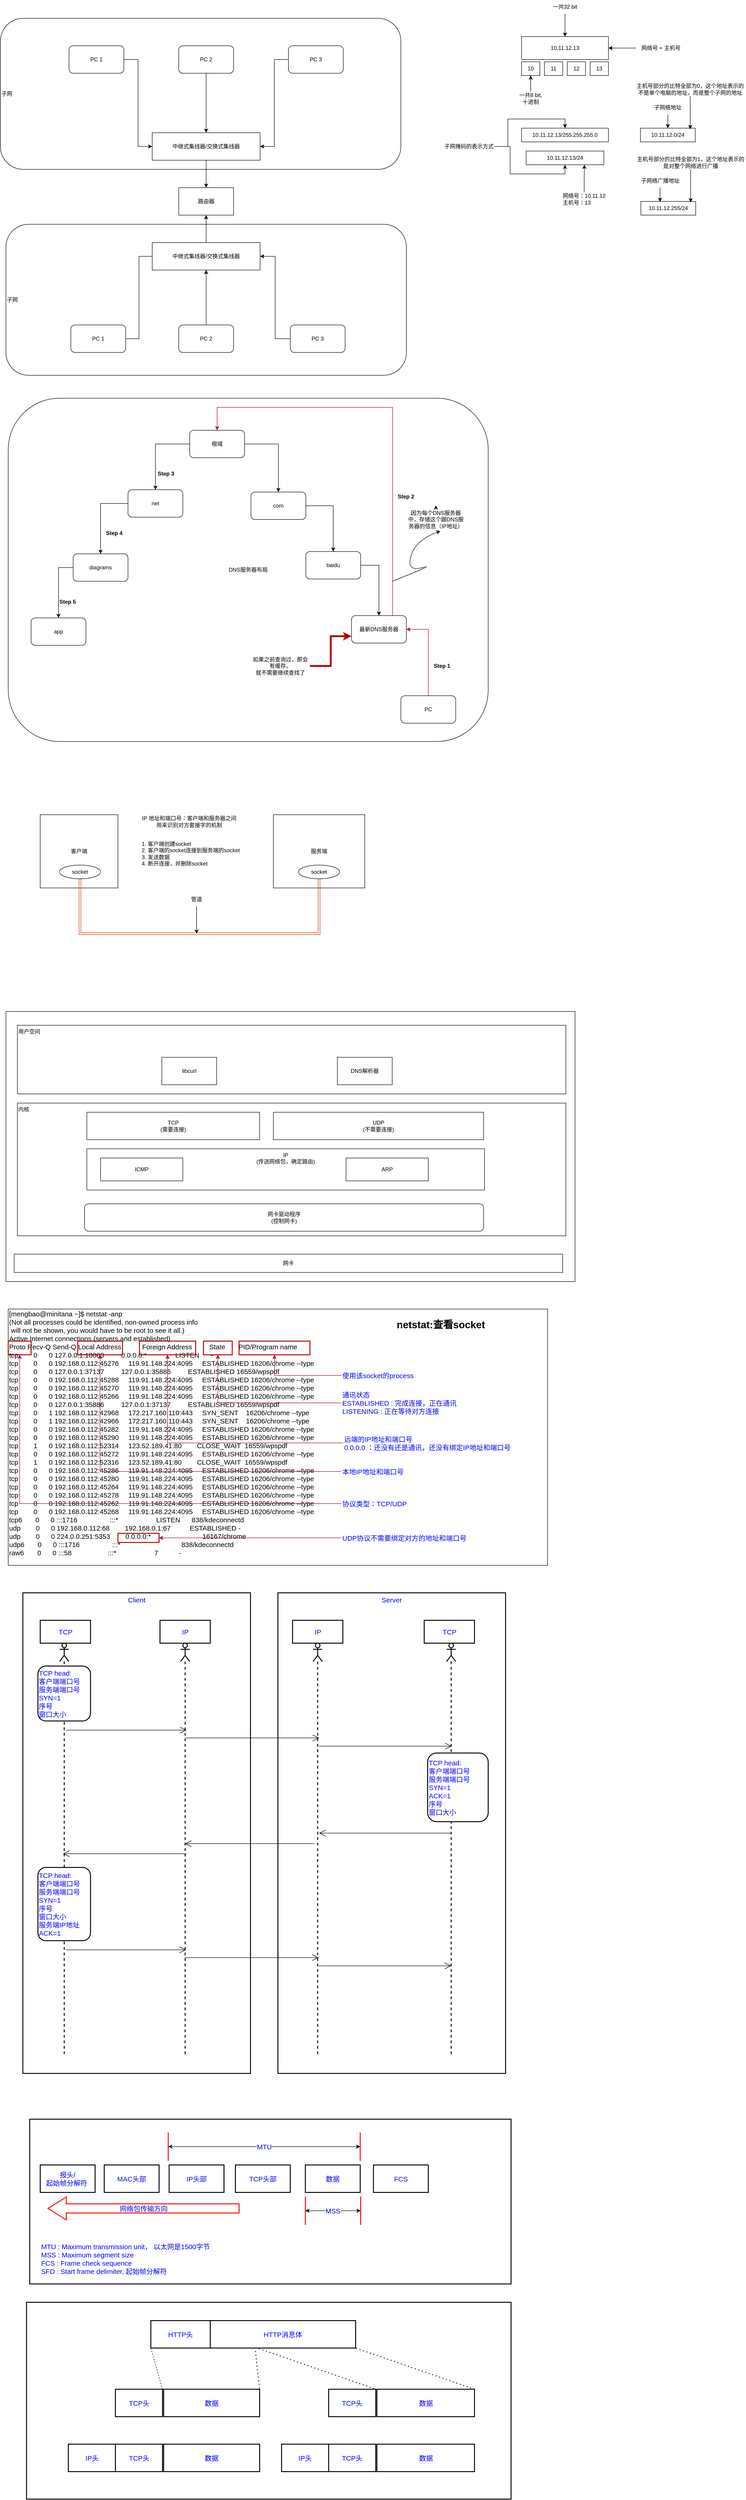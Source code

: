 <mxfile version="17.5.0" type="github">
  <diagram id="knVdi2B20uO46Ndzs_iI" name="Page-1">
    <mxGraphModel dx="2605" dy="950" grid="1" gridSize="10" guides="1" tooltips="1" connect="1" arrows="1" fold="1" page="1" pageScale="1" pageWidth="827" pageHeight="1169" math="0" shadow="0">
      <root>
        <mxCell id="0" />
        <mxCell id="1" parent="0" />
        <mxCell id="ZMraVCoQCxqRNA1w8z8N-147" value="Server" style="rounded=0;whiteSpace=wrap;html=1;shadow=0;fontSize=15;fontColor=#0000FF;strokeColor=default;strokeWidth=2;fillColor=default;verticalAlign=top;" vertex="1" parent="1">
          <mxGeometry x="-220" y="3480" width="498" height="1050" as="geometry" />
        </mxCell>
        <mxCell id="ZMraVCoQCxqRNA1w8z8N-146" value="Client" style="rounded=0;whiteSpace=wrap;html=1;shadow=0;fontSize=15;fontColor=#0000FF;strokeColor=default;strokeWidth=2;fillColor=default;verticalAlign=top;" vertex="1" parent="1">
          <mxGeometry x="-778" y="3480" width="498" height="1050" as="geometry" />
        </mxCell>
        <mxCell id="ZMraVCoQCxqRNA1w8z8N-74" value="DNS服务器布局" style="rounded=1;whiteSpace=wrap;html=1;shadow=0;strokeColor=default;" vertex="1" parent="1">
          <mxGeometry x="-810" y="870" width="1050" height="750" as="geometry" />
        </mxCell>
        <mxCell id="ZMraVCoQCxqRNA1w8z8N-20" value="子网" style="rounded=1;whiteSpace=wrap;html=1;shadow=0;strokeColor=default;align=left;" vertex="1" parent="1">
          <mxGeometry x="-815" y="490" width="876" height="330" as="geometry" />
        </mxCell>
        <mxCell id="ZMraVCoQCxqRNA1w8z8N-18" value="子网" style="rounded=1;whiteSpace=wrap;html=1;shadow=0;strokeColor=default;align=left;" vertex="1" parent="1">
          <mxGeometry x="-827" y="40" width="876" height="330" as="geometry" />
        </mxCell>
        <mxCell id="ZMraVCoQCxqRNA1w8z8N-12" style="edgeStyle=orthogonalEdgeStyle;rounded=0;orthogonalLoop=1;jettySize=auto;html=1;" edge="1" parent="1" source="ZMraVCoQCxqRNA1w8z8N-1" target="ZMraVCoQCxqRNA1w8z8N-4">
          <mxGeometry relative="1" as="geometry" />
        </mxCell>
        <mxCell id="ZMraVCoQCxqRNA1w8z8N-1" value="PC 2" style="rounded=1;whiteSpace=wrap;html=1;" vertex="1" parent="1">
          <mxGeometry x="-437" y="100" width="120" height="60" as="geometry" />
        </mxCell>
        <mxCell id="ZMraVCoQCxqRNA1w8z8N-10" style="edgeStyle=orthogonalEdgeStyle;rounded=0;orthogonalLoop=1;jettySize=auto;html=1;entryX=0;entryY=0.5;entryDx=0;entryDy=0;" edge="1" parent="1" source="ZMraVCoQCxqRNA1w8z8N-2" target="ZMraVCoQCxqRNA1w8z8N-4">
          <mxGeometry relative="1" as="geometry" />
        </mxCell>
        <mxCell id="ZMraVCoQCxqRNA1w8z8N-2" value="PC 1" style="rounded=1;whiteSpace=wrap;html=1;" vertex="1" parent="1">
          <mxGeometry x="-677" y="100" width="120" height="60" as="geometry" />
        </mxCell>
        <mxCell id="ZMraVCoQCxqRNA1w8z8N-11" style="edgeStyle=orthogonalEdgeStyle;rounded=0;orthogonalLoop=1;jettySize=auto;html=1;entryX=1;entryY=0.5;entryDx=0;entryDy=0;" edge="1" parent="1" source="ZMraVCoQCxqRNA1w8z8N-3" target="ZMraVCoQCxqRNA1w8z8N-4">
          <mxGeometry relative="1" as="geometry" />
        </mxCell>
        <mxCell id="ZMraVCoQCxqRNA1w8z8N-3" value="PC 3" style="rounded=1;whiteSpace=wrap;html=1;" vertex="1" parent="1">
          <mxGeometry x="-197" y="100" width="120" height="60" as="geometry" />
        </mxCell>
        <mxCell id="ZMraVCoQCxqRNA1w8z8N-13" style="edgeStyle=orthogonalEdgeStyle;rounded=0;orthogonalLoop=1;jettySize=auto;html=1;exitX=0.5;exitY=1;exitDx=0;exitDy=0;entryX=0.5;entryY=0;entryDx=0;entryDy=0;" edge="1" parent="1" source="ZMraVCoQCxqRNA1w8z8N-4" target="ZMraVCoQCxqRNA1w8z8N-5">
          <mxGeometry relative="1" as="geometry" />
        </mxCell>
        <mxCell id="ZMraVCoQCxqRNA1w8z8N-4" value="中继式集线器/交换式集线器" style="rounded=0;whiteSpace=wrap;html=1;" vertex="1" parent="1">
          <mxGeometry x="-495" y="290" width="236" height="60" as="geometry" />
        </mxCell>
        <mxCell id="ZMraVCoQCxqRNA1w8z8N-5" value="路由器" style="rounded=0;whiteSpace=wrap;html=1;" vertex="1" parent="1">
          <mxGeometry x="-437" y="410" width="120" height="60" as="geometry" />
        </mxCell>
        <mxCell id="ZMraVCoQCxqRNA1w8z8N-15" style="edgeStyle=orthogonalEdgeStyle;rounded=0;orthogonalLoop=1;jettySize=auto;html=1;entryX=0.5;entryY=1;entryDx=0;entryDy=0;" edge="1" parent="1" source="ZMraVCoQCxqRNA1w8z8N-6" target="ZMraVCoQCxqRNA1w8z8N-9">
          <mxGeometry relative="1" as="geometry" />
        </mxCell>
        <mxCell id="ZMraVCoQCxqRNA1w8z8N-6" value="PC 2" style="rounded=1;whiteSpace=wrap;html=1;" vertex="1" parent="1">
          <mxGeometry x="-437" y="710" width="120" height="60" as="geometry" />
        </mxCell>
        <mxCell id="ZMraVCoQCxqRNA1w8z8N-7" value="PC 1" style="rounded=1;whiteSpace=wrap;html=1;" vertex="1" parent="1">
          <mxGeometry x="-673" y="710" width="120" height="60" as="geometry" />
        </mxCell>
        <mxCell id="ZMraVCoQCxqRNA1w8z8N-17" style="edgeStyle=orthogonalEdgeStyle;rounded=0;orthogonalLoop=1;jettySize=auto;html=1;entryX=1;entryY=0.5;entryDx=0;entryDy=0;" edge="1" parent="1" source="ZMraVCoQCxqRNA1w8z8N-8" target="ZMraVCoQCxqRNA1w8z8N-9">
          <mxGeometry relative="1" as="geometry" />
        </mxCell>
        <mxCell id="ZMraVCoQCxqRNA1w8z8N-8" value="PC 3" style="rounded=1;whiteSpace=wrap;html=1;" vertex="1" parent="1">
          <mxGeometry x="-193" y="710" width="120" height="60" as="geometry" />
        </mxCell>
        <mxCell id="ZMraVCoQCxqRNA1w8z8N-14" style="edgeStyle=orthogonalEdgeStyle;rounded=0;orthogonalLoop=1;jettySize=auto;html=1;exitX=0.5;exitY=0;exitDx=0;exitDy=0;" edge="1" parent="1" source="ZMraVCoQCxqRNA1w8z8N-9" target="ZMraVCoQCxqRNA1w8z8N-5">
          <mxGeometry relative="1" as="geometry" />
        </mxCell>
        <mxCell id="ZMraVCoQCxqRNA1w8z8N-9" value="中继式集线器/交换式集线器" style="rounded=0;whiteSpace=wrap;html=1;" vertex="1" parent="1">
          <mxGeometry x="-495" y="530" width="236" height="60" as="geometry" />
        </mxCell>
        <mxCell id="ZMraVCoQCxqRNA1w8z8N-21" value="" style="edgeStyle=orthogonalEdgeStyle;rounded=0;orthogonalLoop=1;jettySize=auto;html=1;entryX=0;entryY=0.5;entryDx=0;entryDy=0;endArrow=none;" edge="1" parent="1" source="ZMraVCoQCxqRNA1w8z8N-7" target="ZMraVCoQCxqRNA1w8z8N-9">
          <mxGeometry relative="1" as="geometry">
            <mxPoint x="-553" y="740" as="sourcePoint" />
            <mxPoint x="-495" y="560" as="targetPoint" />
          </mxGeometry>
        </mxCell>
        <mxCell id="ZMraVCoQCxqRNA1w8z8N-22" value="10.11.12.13" style="rounded=0;whiteSpace=wrap;html=1;shadow=0;strokeColor=default;" vertex="1" parent="1">
          <mxGeometry x="313" y="80" width="190" height="50" as="geometry" />
        </mxCell>
        <mxCell id="ZMraVCoQCxqRNA1w8z8N-30" style="edgeStyle=orthogonalEdgeStyle;rounded=0;orthogonalLoop=1;jettySize=auto;html=1;" edge="1" parent="1" source="ZMraVCoQCxqRNA1w8z8N-23" target="ZMraVCoQCxqRNA1w8z8N-22">
          <mxGeometry relative="1" as="geometry" />
        </mxCell>
        <mxCell id="ZMraVCoQCxqRNA1w8z8N-23" value="一共32 bit" style="text;html=1;strokeColor=none;fillColor=none;align=center;verticalAlign=middle;whiteSpace=wrap;rounded=0;shadow=0;" vertex="1" parent="1">
          <mxGeometry x="378" width="60" height="30" as="geometry" />
        </mxCell>
        <mxCell id="ZMraVCoQCxqRNA1w8z8N-24" value="10.11.12.13/255.255.255.0" style="rounded=0;whiteSpace=wrap;html=1;shadow=0;strokeColor=default;" vertex="1" parent="1">
          <mxGeometry x="313" y="280" width="190" height="30" as="geometry" />
        </mxCell>
        <mxCell id="ZMraVCoQCxqRNA1w8z8N-25" value="10" style="rounded=0;whiteSpace=wrap;html=1;shadow=0;strokeColor=default;" vertex="1" parent="1">
          <mxGeometry x="313" y="135" width="40" height="30" as="geometry" />
        </mxCell>
        <mxCell id="ZMraVCoQCxqRNA1w8z8N-26" value="11" style="rounded=0;whiteSpace=wrap;html=1;shadow=0;strokeColor=default;" vertex="1" parent="1">
          <mxGeometry x="363" y="135" width="40" height="30" as="geometry" />
        </mxCell>
        <mxCell id="ZMraVCoQCxqRNA1w8z8N-27" value="12" style="rounded=0;whiteSpace=wrap;html=1;shadow=0;strokeColor=default;" vertex="1" parent="1">
          <mxGeometry x="413" y="135" width="40" height="30" as="geometry" />
        </mxCell>
        <mxCell id="ZMraVCoQCxqRNA1w8z8N-28" value="13" style="rounded=0;whiteSpace=wrap;html=1;shadow=0;strokeColor=default;" vertex="1" parent="1">
          <mxGeometry x="463" y="135" width="40" height="30" as="geometry" />
        </mxCell>
        <mxCell id="ZMraVCoQCxqRNA1w8z8N-32" style="edgeStyle=orthogonalEdgeStyle;rounded=0;orthogonalLoop=1;jettySize=auto;html=1;exitX=0.5;exitY=0;exitDx=0;exitDy=0;entryX=0.5;entryY=1;entryDx=0;entryDy=0;" edge="1" parent="1" source="ZMraVCoQCxqRNA1w8z8N-31" target="ZMraVCoQCxqRNA1w8z8N-25">
          <mxGeometry relative="1" as="geometry" />
        </mxCell>
        <mxCell id="ZMraVCoQCxqRNA1w8z8N-31" value="一共8 bit, 十进制" style="text;html=1;strokeColor=none;fillColor=none;align=center;verticalAlign=middle;whiteSpace=wrap;rounded=0;shadow=0;" vertex="1" parent="1">
          <mxGeometry x="303" y="200" width="60" height="30" as="geometry" />
        </mxCell>
        <mxCell id="ZMraVCoQCxqRNA1w8z8N-35" style="edgeStyle=orthogonalEdgeStyle;rounded=0;orthogonalLoop=1;jettySize=auto;html=1;" edge="1" parent="1" source="ZMraVCoQCxqRNA1w8z8N-34" target="ZMraVCoQCxqRNA1w8z8N-22">
          <mxGeometry relative="1" as="geometry" />
        </mxCell>
        <mxCell id="ZMraVCoQCxqRNA1w8z8N-34" value="网络号 + 主机号" style="text;html=1;strokeColor=none;fillColor=none;align=center;verticalAlign=middle;whiteSpace=wrap;rounded=0;shadow=0;" vertex="1" parent="1">
          <mxGeometry x="563" y="90" width="110" height="30" as="geometry" />
        </mxCell>
        <mxCell id="ZMraVCoQCxqRNA1w8z8N-36" value="10.11.12.13/24" style="rounded=0;whiteSpace=wrap;html=1;shadow=0;strokeColor=default;" vertex="1" parent="1">
          <mxGeometry x="323" y="330" width="170" height="30" as="geometry" />
        </mxCell>
        <mxCell id="ZMraVCoQCxqRNA1w8z8N-38" style="edgeStyle=orthogonalEdgeStyle;rounded=0;orthogonalLoop=1;jettySize=auto;html=1;entryX=0.5;entryY=0;entryDx=0;entryDy=0;" edge="1" parent="1" source="ZMraVCoQCxqRNA1w8z8N-37" target="ZMraVCoQCxqRNA1w8z8N-24">
          <mxGeometry relative="1" as="geometry" />
        </mxCell>
        <mxCell id="ZMraVCoQCxqRNA1w8z8N-39" style="edgeStyle=orthogonalEdgeStyle;rounded=0;orthogonalLoop=1;jettySize=auto;html=1;entryX=0.5;entryY=1;entryDx=0;entryDy=0;" edge="1" parent="1" source="ZMraVCoQCxqRNA1w8z8N-37" target="ZMraVCoQCxqRNA1w8z8N-36">
          <mxGeometry relative="1" as="geometry" />
        </mxCell>
        <mxCell id="ZMraVCoQCxqRNA1w8z8N-37" value="子网掩码的表示方式" style="text;html=1;strokeColor=none;fillColor=none;align=center;verticalAlign=middle;whiteSpace=wrap;rounded=0;shadow=0;" vertex="1" parent="1">
          <mxGeometry x="143" y="305" width="110" height="30" as="geometry" />
        </mxCell>
        <mxCell id="ZMraVCoQCxqRNA1w8z8N-42" style="edgeStyle=orthogonalEdgeStyle;rounded=0;orthogonalLoop=1;jettySize=auto;html=1;entryX=0.5;entryY=0;entryDx=0;entryDy=0;" edge="1" parent="1" source="ZMraVCoQCxqRNA1w8z8N-40" target="ZMraVCoQCxqRNA1w8z8N-41">
          <mxGeometry relative="1" as="geometry" />
        </mxCell>
        <mxCell id="ZMraVCoQCxqRNA1w8z8N-40" value="子网络地址" style="text;html=1;strokeColor=none;fillColor=none;align=center;verticalAlign=middle;whiteSpace=wrap;rounded=0;shadow=0;" vertex="1" parent="1">
          <mxGeometry x="593" y="220" width="80" height="30" as="geometry" />
        </mxCell>
        <mxCell id="ZMraVCoQCxqRNA1w8z8N-41" value="10.11.12.0/24" style="rounded=0;whiteSpace=wrap;html=1;shadow=0;strokeColor=default;" vertex="1" parent="1">
          <mxGeometry x="573" y="280" width="120" height="30" as="geometry" />
        </mxCell>
        <mxCell id="ZMraVCoQCxqRNA1w8z8N-45" style="edgeStyle=orthogonalEdgeStyle;rounded=0;orthogonalLoop=1;jettySize=auto;html=1;entryX=0.908;entryY=0.067;entryDx=0;entryDy=0;entryPerimeter=0;" edge="1" parent="1" source="ZMraVCoQCxqRNA1w8z8N-43" target="ZMraVCoQCxqRNA1w8z8N-41">
          <mxGeometry relative="1" as="geometry" />
        </mxCell>
        <mxCell id="ZMraVCoQCxqRNA1w8z8N-43" value="主机号部分的比特全部为0，这个地址表示的不是单个电脑的地址，而是整个子网的地址" style="text;html=1;strokeColor=none;fillColor=none;align=center;verticalAlign=middle;whiteSpace=wrap;rounded=0;shadow=0;" vertex="1" parent="1">
          <mxGeometry x="562" y="180" width="240" height="30" as="geometry" />
        </mxCell>
        <mxCell id="ZMraVCoQCxqRNA1w8z8N-47" style="edgeStyle=orthogonalEdgeStyle;rounded=0;orthogonalLoop=1;jettySize=auto;html=1;entryX=0.75;entryY=1;entryDx=0;entryDy=0;" edge="1" parent="1" source="ZMraVCoQCxqRNA1w8z8N-46" target="ZMraVCoQCxqRNA1w8z8N-36">
          <mxGeometry relative="1" as="geometry" />
        </mxCell>
        <mxCell id="ZMraVCoQCxqRNA1w8z8N-46" value="网络号：10.11.12&lt;br&gt;&lt;div style=&quot;text-align: left&quot;&gt;&lt;span&gt;主机号：13&lt;/span&gt;&lt;/div&gt;" style="text;html=1;strokeColor=none;fillColor=none;align=center;verticalAlign=middle;whiteSpace=wrap;rounded=0;shadow=0;" vertex="1" parent="1">
          <mxGeometry x="390" y="420" width="120" height="30" as="geometry" />
        </mxCell>
        <mxCell id="ZMraVCoQCxqRNA1w8z8N-48" style="edgeStyle=orthogonalEdgeStyle;rounded=0;orthogonalLoop=1;jettySize=auto;html=1;entryX=0.35;entryY=0.033;entryDx=0;entryDy=0;entryPerimeter=0;" edge="1" parent="1" source="ZMraVCoQCxqRNA1w8z8N-49" target="ZMraVCoQCxqRNA1w8z8N-50">
          <mxGeometry relative="1" as="geometry" />
        </mxCell>
        <mxCell id="ZMraVCoQCxqRNA1w8z8N-49" value="子网络广播地址" style="text;html=1;strokeColor=none;fillColor=none;align=center;verticalAlign=middle;whiteSpace=wrap;rounded=0;shadow=0;" vertex="1" parent="1">
          <mxGeometry x="565.5" y="380" width="101" height="30" as="geometry" />
        </mxCell>
        <mxCell id="ZMraVCoQCxqRNA1w8z8N-50" value="10.11.12.255/24" style="rounded=0;whiteSpace=wrap;html=1;shadow=0;strokeColor=default;" vertex="1" parent="1">
          <mxGeometry x="574" y="440" width="120" height="30" as="geometry" />
        </mxCell>
        <mxCell id="ZMraVCoQCxqRNA1w8z8N-51" style="edgeStyle=orthogonalEdgeStyle;rounded=0;orthogonalLoop=1;jettySize=auto;html=1;entryX=0.908;entryY=0.067;entryDx=0;entryDy=0;entryPerimeter=0;" edge="1" parent="1" source="ZMraVCoQCxqRNA1w8z8N-52" target="ZMraVCoQCxqRNA1w8z8N-50">
          <mxGeometry relative="1" as="geometry" />
        </mxCell>
        <mxCell id="ZMraVCoQCxqRNA1w8z8N-52" value="主机号部分的比特全部为1，这个地址表示的是对整个网络进行广播" style="text;html=1;strokeColor=none;fillColor=none;align=center;verticalAlign=middle;whiteSpace=wrap;rounded=0;shadow=0;" vertex="1" parent="1">
          <mxGeometry x="563" y="340" width="240" height="30" as="geometry" />
        </mxCell>
        <mxCell id="ZMraVCoQCxqRNA1w8z8N-61" style="edgeStyle=orthogonalEdgeStyle;rounded=0;orthogonalLoop=1;jettySize=auto;html=1;" edge="1" parent="1" source="ZMraVCoQCxqRNA1w8z8N-54" target="ZMraVCoQCxqRNA1w8z8N-56">
          <mxGeometry relative="1" as="geometry" />
        </mxCell>
        <mxCell id="ZMraVCoQCxqRNA1w8z8N-65" style="edgeStyle=orthogonalEdgeStyle;rounded=0;orthogonalLoop=1;jettySize=auto;html=1;exitX=0;exitY=0.5;exitDx=0;exitDy=0;" edge="1" parent="1" source="ZMraVCoQCxqRNA1w8z8N-54" target="ZMraVCoQCxqRNA1w8z8N-55">
          <mxGeometry relative="1" as="geometry" />
        </mxCell>
        <mxCell id="ZMraVCoQCxqRNA1w8z8N-54" value="根域" style="rounded=1;whiteSpace=wrap;html=1;shadow=0;strokeColor=default;" vertex="1" parent="1">
          <mxGeometry x="-413" y="940" width="120" height="60" as="geometry" />
        </mxCell>
        <mxCell id="ZMraVCoQCxqRNA1w8z8N-66" style="edgeStyle=orthogonalEdgeStyle;rounded=0;orthogonalLoop=1;jettySize=auto;html=1;exitX=0;exitY=0.5;exitDx=0;exitDy=0;entryX=0.5;entryY=0;entryDx=0;entryDy=0;" edge="1" parent="1" source="ZMraVCoQCxqRNA1w8z8N-55" target="ZMraVCoQCxqRNA1w8z8N-57">
          <mxGeometry relative="1" as="geometry" />
        </mxCell>
        <mxCell id="ZMraVCoQCxqRNA1w8z8N-55" value="net" style="rounded=1;whiteSpace=wrap;html=1;shadow=0;strokeColor=default;" vertex="1" parent="1">
          <mxGeometry x="-548" y="1070" width="120" height="60" as="geometry" />
        </mxCell>
        <mxCell id="ZMraVCoQCxqRNA1w8z8N-62" style="edgeStyle=orthogonalEdgeStyle;rounded=0;orthogonalLoop=1;jettySize=auto;html=1;exitX=1;exitY=0.5;exitDx=0;exitDy=0;" edge="1" parent="1" source="ZMraVCoQCxqRNA1w8z8N-56" target="ZMraVCoQCxqRNA1w8z8N-58">
          <mxGeometry relative="1" as="geometry" />
        </mxCell>
        <mxCell id="ZMraVCoQCxqRNA1w8z8N-56" value="com" style="rounded=1;whiteSpace=wrap;html=1;shadow=0;strokeColor=default;" vertex="1" parent="1">
          <mxGeometry x="-279" y="1075" width="120" height="60" as="geometry" />
        </mxCell>
        <mxCell id="ZMraVCoQCxqRNA1w8z8N-67" style="edgeStyle=orthogonalEdgeStyle;rounded=0;orthogonalLoop=1;jettySize=auto;html=1;entryX=0.5;entryY=0;entryDx=0;entryDy=0;exitX=0;exitY=0.5;exitDx=0;exitDy=0;" edge="1" parent="1" source="ZMraVCoQCxqRNA1w8z8N-57" target="ZMraVCoQCxqRNA1w8z8N-59">
          <mxGeometry relative="1" as="geometry" />
        </mxCell>
        <mxCell id="ZMraVCoQCxqRNA1w8z8N-57" value="diagrams" style="rounded=1;whiteSpace=wrap;html=1;shadow=0;strokeColor=default;" vertex="1" parent="1">
          <mxGeometry x="-668" y="1210" width="120" height="60" as="geometry" />
        </mxCell>
        <mxCell id="ZMraVCoQCxqRNA1w8z8N-64" style="edgeStyle=orthogonalEdgeStyle;rounded=0;orthogonalLoop=1;jettySize=auto;html=1;exitX=1;exitY=0.5;exitDx=0;exitDy=0;" edge="1" parent="1" source="ZMraVCoQCxqRNA1w8z8N-58" target="ZMraVCoQCxqRNA1w8z8N-60">
          <mxGeometry relative="1" as="geometry" />
        </mxCell>
        <mxCell id="ZMraVCoQCxqRNA1w8z8N-58" value="baidu" style="rounded=1;whiteSpace=wrap;html=1;shadow=0;strokeColor=default;" vertex="1" parent="1">
          <mxGeometry x="-159" y="1205" width="120" height="60" as="geometry" />
        </mxCell>
        <mxCell id="ZMraVCoQCxqRNA1w8z8N-59" value="app" style="rounded=1;whiteSpace=wrap;html=1;shadow=0;strokeColor=default;" vertex="1" parent="1">
          <mxGeometry x="-760" y="1350" width="120" height="60" as="geometry" />
        </mxCell>
        <mxCell id="ZMraVCoQCxqRNA1w8z8N-73" style="edgeStyle=orthogonalEdgeStyle;rounded=0;orthogonalLoop=1;jettySize=auto;html=1;exitX=0.75;exitY=0;exitDx=0;exitDy=0;fillColor=#d80073;strokeColor=#A50040;" edge="1" parent="1" source="ZMraVCoQCxqRNA1w8z8N-60" target="ZMraVCoQCxqRNA1w8z8N-54">
          <mxGeometry relative="1" as="geometry">
            <mxPoint x="-10" y="990" as="targetPoint" />
            <Array as="points">
              <mxPoint x="31" y="890" />
              <mxPoint x="-353" y="890" />
            </Array>
          </mxGeometry>
        </mxCell>
        <mxCell id="ZMraVCoQCxqRNA1w8z8N-60" value="最新DNS服务器" style="rounded=1;whiteSpace=wrap;html=1;shadow=0;strokeColor=default;" vertex="1" parent="1">
          <mxGeometry x="-59" y="1345" width="120" height="60" as="geometry" />
        </mxCell>
        <mxCell id="ZMraVCoQCxqRNA1w8z8N-72" style="edgeStyle=orthogonalEdgeStyle;rounded=0;orthogonalLoop=1;jettySize=auto;html=1;exitX=0.5;exitY=0;exitDx=0;exitDy=0;entryX=1;entryY=0.5;entryDx=0;entryDy=0;fillColor=#d80073;strokeColor=#A50040;" edge="1" parent="1" source="ZMraVCoQCxqRNA1w8z8N-68" target="ZMraVCoQCxqRNA1w8z8N-60">
          <mxGeometry relative="1" as="geometry" />
        </mxCell>
        <mxCell id="ZMraVCoQCxqRNA1w8z8N-68" value="PC" style="rounded=1;whiteSpace=wrap;html=1;shadow=0;strokeColor=default;" vertex="1" parent="1">
          <mxGeometry x="49" y="1520" width="120" height="60" as="geometry" />
        </mxCell>
        <mxCell id="ZMraVCoQCxqRNA1w8z8N-80" style="edgeStyle=orthogonalEdgeStyle;rounded=0;orthogonalLoop=1;jettySize=auto;html=1;" edge="1" parent="1" source="ZMraVCoQCxqRNA1w8z8N-75" target="ZMraVCoQCxqRNA1w8z8N-74">
          <mxGeometry relative="1" as="geometry">
            <Array as="points">
              <mxPoint x="-50" y="1180" />
              <mxPoint x="-50" y="1180" />
            </Array>
          </mxGeometry>
        </mxCell>
        <mxCell id="ZMraVCoQCxqRNA1w8z8N-75" value="因为每个DNS服务器中，存储这个跟DNS服务器的信息（IP地址）" style="text;html=1;strokeColor=none;fillColor=none;align=center;verticalAlign=middle;whiteSpace=wrap;rounded=0;shadow=0;" vertex="1" parent="1">
          <mxGeometry x="61" y="1110" width="129" height="50" as="geometry" />
        </mxCell>
        <mxCell id="ZMraVCoQCxqRNA1w8z8N-82" value="" style="curved=1;endArrow=classic;html=1;rounded=0;entryX=0.576;entryY=1.002;entryDx=0;entryDy=0;entryPerimeter=0;" edge="1" parent="1" target="ZMraVCoQCxqRNA1w8z8N-75">
          <mxGeometry width="50" height="50" relative="1" as="geometry">
            <mxPoint x="30" y="1270" as="sourcePoint" />
            <mxPoint x="131" y="1180" as="targetPoint" />
            <Array as="points">
              <mxPoint x="131" y="1230" />
              <mxPoint x="61" y="1250" />
              <mxPoint x="81" y="1180" />
            </Array>
          </mxGeometry>
        </mxCell>
        <mxCell id="ZMraVCoQCxqRNA1w8z8N-90" style="edgeStyle=orthogonalEdgeStyle;rounded=0;orthogonalLoop=1;jettySize=auto;html=1;entryX=0;entryY=0.75;entryDx=0;entryDy=0;fillColor=#e51400;strokeColor=#B20000;strokeWidth=4;" edge="1" parent="1" source="ZMraVCoQCxqRNA1w8z8N-83" target="ZMraVCoQCxqRNA1w8z8N-60">
          <mxGeometry relative="1" as="geometry" />
        </mxCell>
        <mxCell id="ZMraVCoQCxqRNA1w8z8N-83" value="如果之前查询过，那会有缓存。&lt;br&gt;就不需要继续查找了" style="text;html=1;strokeColor=none;fillColor=none;align=center;verticalAlign=middle;whiteSpace=wrap;rounded=0;shadow=0;" vertex="1" parent="1">
          <mxGeometry x="-279" y="1430" width="129" height="50" as="geometry" />
        </mxCell>
        <mxCell id="ZMraVCoQCxqRNA1w8z8N-84" value="Step 1" style="text;html=1;strokeColor=none;fillColor=none;align=center;verticalAlign=middle;whiteSpace=wrap;rounded=0;shadow=0;fontStyle=1" vertex="1" parent="1">
          <mxGeometry x="109" y="1440" width="60" height="30" as="geometry" />
        </mxCell>
        <mxCell id="ZMraVCoQCxqRNA1w8z8N-85" value="Step 2" style="text;html=1;strokeColor=none;fillColor=none;align=center;verticalAlign=middle;whiteSpace=wrap;rounded=0;shadow=0;fontStyle=1" vertex="1" parent="1">
          <mxGeometry x="30" y="1070" width="60" height="30" as="geometry" />
        </mxCell>
        <mxCell id="ZMraVCoQCxqRNA1w8z8N-86" value="Step 3" style="text;html=1;strokeColor=none;fillColor=none;align=center;verticalAlign=middle;whiteSpace=wrap;rounded=0;shadow=0;fontStyle=1" vertex="1" parent="1">
          <mxGeometry x="-495" y="1020" width="60" height="30" as="geometry" />
        </mxCell>
        <mxCell id="ZMraVCoQCxqRNA1w8z8N-88" value="Step 4" style="text;html=1;strokeColor=none;fillColor=none;align=center;verticalAlign=middle;whiteSpace=wrap;rounded=0;shadow=0;fontStyle=1" vertex="1" parent="1">
          <mxGeometry x="-608" y="1150" width="60" height="30" as="geometry" />
        </mxCell>
        <mxCell id="ZMraVCoQCxqRNA1w8z8N-89" value="Step 5" style="text;html=1;strokeColor=none;fillColor=none;align=center;verticalAlign=middle;whiteSpace=wrap;rounded=0;shadow=0;fontStyle=1" vertex="1" parent="1">
          <mxGeometry x="-710" y="1300" width="60" height="30" as="geometry" />
        </mxCell>
        <mxCell id="ZMraVCoQCxqRNA1w8z8N-91" value="客户端" style="rounded=0;whiteSpace=wrap;html=1;shadow=0;strokeColor=default;" vertex="1" parent="1">
          <mxGeometry x="-740" y="1780" width="170" height="160" as="geometry" />
        </mxCell>
        <mxCell id="ZMraVCoQCxqRNA1w8z8N-92" value="服务端" style="rounded=0;whiteSpace=wrap;html=1;shadow=0;strokeColor=default;" vertex="1" parent="1">
          <mxGeometry x="-230" y="1780" width="200" height="160" as="geometry" />
        </mxCell>
        <mxCell id="ZMraVCoQCxqRNA1w8z8N-95" style="edgeStyle=orthogonalEdgeStyle;rounded=0;orthogonalLoop=1;jettySize=auto;html=1;exitX=0.5;exitY=1;exitDx=0;exitDy=0;strokeWidth=1;shape=link;fillColor=#fa6800;strokeColor=#C73500;" edge="1" parent="1" source="ZMraVCoQCxqRNA1w8z8N-93" target="ZMraVCoQCxqRNA1w8z8N-94">
          <mxGeometry relative="1" as="geometry">
            <Array as="points">
              <mxPoint x="-653" y="2040" />
              <mxPoint x="-130" y="2040" />
            </Array>
          </mxGeometry>
        </mxCell>
        <mxCell id="ZMraVCoQCxqRNA1w8z8N-93" value="socket" style="ellipse;whiteSpace=wrap;html=1;shadow=0;strokeColor=default;" vertex="1" parent="1">
          <mxGeometry x="-698" y="1890" width="90" height="30" as="geometry" />
        </mxCell>
        <mxCell id="ZMraVCoQCxqRNA1w8z8N-94" value="socket" style="ellipse;whiteSpace=wrap;html=1;shadow=0;strokeColor=default;" vertex="1" parent="1">
          <mxGeometry x="-175" y="1890" width="90" height="30" as="geometry" />
        </mxCell>
        <mxCell id="ZMraVCoQCxqRNA1w8z8N-97" style="edgeStyle=orthogonalEdgeStyle;rounded=0;orthogonalLoop=1;jettySize=auto;html=1;strokeWidth=1;" edge="1" parent="1" source="ZMraVCoQCxqRNA1w8z8N-96">
          <mxGeometry relative="1" as="geometry">
            <mxPoint x="-398" y="2040" as="targetPoint" />
          </mxGeometry>
        </mxCell>
        <mxCell id="ZMraVCoQCxqRNA1w8z8N-96" value="管道" style="text;html=1;strokeColor=none;fillColor=none;align=center;verticalAlign=middle;whiteSpace=wrap;rounded=0;shadow=0;" vertex="1" parent="1">
          <mxGeometry x="-428" y="1950" width="60" height="30" as="geometry" />
        </mxCell>
        <mxCell id="ZMraVCoQCxqRNA1w8z8N-98" value="1. 客户端创建socket&lt;br&gt;2. 客户端的socket连接到服务端的socket&lt;br&gt;3. 发送数据&lt;br&gt;4. 断开连接，并删除socket" style="text;html=1;strokeColor=none;fillColor=none;align=left;verticalAlign=middle;whiteSpace=wrap;rounded=0;shadow=0;" vertex="1" parent="1">
          <mxGeometry x="-520" y="1820" width="240" height="90" as="geometry" />
        </mxCell>
        <mxCell id="ZMraVCoQCxqRNA1w8z8N-99" value="IP 地址和端口号：客户端和服务器之间用来识别对方套接字的机制" style="text;html=1;strokeColor=none;fillColor=none;align=center;verticalAlign=middle;whiteSpace=wrap;rounded=0;shadow=0;" vertex="1" parent="1">
          <mxGeometry x="-523" y="1780" width="218" height="30" as="geometry" />
        </mxCell>
        <mxCell id="ZMraVCoQCxqRNA1w8z8N-100" value="" style="rounded=0;whiteSpace=wrap;html=1;shadow=0;strokeColor=default;" vertex="1" parent="1">
          <mxGeometry x="-815" y="2210" width="1245" height="590" as="geometry" />
        </mxCell>
        <mxCell id="ZMraVCoQCxqRNA1w8z8N-101" value="用户空间" style="rounded=0;whiteSpace=wrap;html=1;shadow=0;strokeColor=default;align=left;verticalAlign=top;" vertex="1" parent="1">
          <mxGeometry x="-790" y="2240" width="1200" height="150" as="geometry" />
        </mxCell>
        <mxCell id="ZMraVCoQCxqRNA1w8z8N-102" value="内核" style="rounded=0;whiteSpace=wrap;html=1;shadow=0;strokeColor=default;align=left;verticalAlign=top;" vertex="1" parent="1">
          <mxGeometry x="-790" y="2410" width="1200" height="290" as="geometry" />
        </mxCell>
        <mxCell id="ZMraVCoQCxqRNA1w8z8N-103" value="网卡" style="rounded=0;whiteSpace=wrap;html=1;shadow=0;strokeColor=default;align=center;" vertex="1" parent="1">
          <mxGeometry x="-797" y="2740" width="1200" height="40" as="geometry" />
        </mxCell>
        <mxCell id="ZMraVCoQCxqRNA1w8z8N-104" value="DNS解析器" style="rounded=0;whiteSpace=wrap;html=1;shadow=0;strokeColor=default;" vertex="1" parent="1">
          <mxGeometry x="-90" y="2310" width="120" height="60" as="geometry" />
        </mxCell>
        <mxCell id="ZMraVCoQCxqRNA1w8z8N-105" value="libcurl" style="rounded=0;whiteSpace=wrap;html=1;shadow=0;strokeColor=default;" vertex="1" parent="1">
          <mxGeometry x="-474" y="2310" width="120" height="60" as="geometry" />
        </mxCell>
        <mxCell id="ZMraVCoQCxqRNA1w8z8N-106" value="TCP&lt;br&gt;(需要连接)" style="rounded=0;whiteSpace=wrap;html=1;shadow=0;strokeColor=default;" vertex="1" parent="1">
          <mxGeometry x="-638" y="2430" width="378" height="60" as="geometry" />
        </mxCell>
        <mxCell id="ZMraVCoQCxqRNA1w8z8N-107" value="UDP&lt;br&gt;(不需要连接)" style="rounded=0;whiteSpace=wrap;html=1;shadow=0;strokeColor=default;" vertex="1" parent="1">
          <mxGeometry x="-230" y="2430" width="460" height="60" as="geometry" />
        </mxCell>
        <mxCell id="ZMraVCoQCxqRNA1w8z8N-108" value="IP&lt;br&gt;(传送网络包，确定路由)" style="rounded=0;whiteSpace=wrap;html=1;shadow=0;strokeColor=default;verticalAlign=top;" vertex="1" parent="1">
          <mxGeometry x="-638" y="2510" width="870" height="90" as="geometry" />
        </mxCell>
        <mxCell id="ZMraVCoQCxqRNA1w8z8N-109" value="ICMP" style="rounded=0;whiteSpace=wrap;html=1;shadow=0;strokeColor=default;" vertex="1" parent="1">
          <mxGeometry x="-608" y="2530" width="180" height="50" as="geometry" />
        </mxCell>
        <mxCell id="ZMraVCoQCxqRNA1w8z8N-110" value="ARP" style="rounded=0;whiteSpace=wrap;html=1;shadow=0;strokeColor=default;" vertex="1" parent="1">
          <mxGeometry x="-71" y="2530" width="180" height="50" as="geometry" />
        </mxCell>
        <mxCell id="ZMraVCoQCxqRNA1w8z8N-111" value="网卡驱动程序&lt;br&gt;(控制网卡)" style="rounded=1;whiteSpace=wrap;html=1;shadow=0;strokeColor=default;" vertex="1" parent="1">
          <mxGeometry x="-643" y="2630" width="873" height="60" as="geometry" />
        </mxCell>
        <mxCell id="ZMraVCoQCxqRNA1w8z8N-113" value="&lt;div style=&quot;font-size: 15px;&quot;&gt;[mengbao@minitana ~]$ netstat -anp&lt;/div&gt;&lt;div style=&quot;font-size: 15px;&quot;&gt;(Not all processes could be identified, non-owned process info&lt;/div&gt;&lt;div style=&quot;font-size: 15px;&quot;&gt;&amp;nbsp;will not be shown, you would have to be root to see it all.)&lt;/div&gt;&lt;div style=&quot;font-size: 15px;&quot;&gt;Active Internet connections (servers and established)&lt;/div&gt;&lt;div style=&quot;font-size: 15px;&quot;&gt;Proto Recv-Q Send-Q Local Address&amp;nbsp; &amp;nbsp; &amp;nbsp; &amp;nbsp; &amp;nbsp; &amp;nbsp;Foreign Address&amp;nbsp; &amp;nbsp; &amp;nbsp; &amp;nbsp; &amp;nbsp;State&amp;nbsp; &amp;nbsp; &amp;nbsp; &amp;nbsp;PID/Program name&amp;nbsp; &amp;nbsp;&amp;nbsp;&lt;/div&gt;&lt;div style=&quot;font-size: 15px;&quot;&gt;tcp&amp;nbsp; &amp;nbsp; &amp;nbsp; &amp;nbsp; 0&amp;nbsp; &amp;nbsp; &amp;nbsp; 0 127.0.0.1:18083&amp;nbsp; &amp;nbsp; &amp;nbsp; &amp;nbsp; &amp;nbsp;0.0.0.0:*&amp;nbsp; &amp;nbsp; &amp;nbsp; &amp;nbsp; &amp;nbsp; &amp;nbsp; &amp;nbsp; &amp;nbsp;LISTEN&amp;nbsp; &amp;nbsp; &amp;nbsp; -&amp;nbsp; &amp;nbsp; &amp;nbsp; &amp;nbsp; &amp;nbsp; &amp;nbsp; &amp;nbsp; &amp;nbsp; &amp;nbsp; &amp;nbsp;&lt;/div&gt;&lt;div style=&quot;font-size: 15px;&quot;&gt;tcp&amp;nbsp; &amp;nbsp; &amp;nbsp; &amp;nbsp; 0&amp;nbsp; &amp;nbsp; &amp;nbsp; 0 192.168.0.112:45276&amp;nbsp; &amp;nbsp; &amp;nbsp;119.91.148.224:4095&amp;nbsp; &amp;nbsp; &amp;nbsp;ESTABLISHED 16206/chrome --type&amp;nbsp;&lt;/div&gt;&lt;div style=&quot;font-size: 15px;&quot;&gt;tcp&amp;nbsp; &amp;nbsp; &amp;nbsp; &amp;nbsp; 0&amp;nbsp; &amp;nbsp; &amp;nbsp; 0 127.0.0.1:37137&amp;nbsp; &amp;nbsp; &amp;nbsp; &amp;nbsp; &amp;nbsp;127.0.0.1:35886&amp;nbsp; &amp;nbsp; &amp;nbsp; &amp;nbsp; &amp;nbsp;ESTABLISHED 16559/wpspdf&amp;nbsp; &amp;nbsp; &amp;nbsp; &amp;nbsp;&amp;nbsp;&lt;/div&gt;&lt;div style=&quot;font-size: 15px;&quot;&gt;tcp&amp;nbsp; &amp;nbsp; &amp;nbsp; &amp;nbsp; 0&amp;nbsp; &amp;nbsp; &amp;nbsp; 0 192.168.0.112:45288&amp;nbsp; &amp;nbsp; &amp;nbsp;119.91.148.224:4095&amp;nbsp; &amp;nbsp; &amp;nbsp;ESTABLISHED 16206/chrome --type&amp;nbsp;&lt;/div&gt;&lt;div style=&quot;font-size: 15px;&quot;&gt;tcp&amp;nbsp; &amp;nbsp; &amp;nbsp; &amp;nbsp; 0&amp;nbsp; &amp;nbsp; &amp;nbsp; 0 192.168.0.112:45270&amp;nbsp; &amp;nbsp; &amp;nbsp;119.91.148.224:4095&amp;nbsp; &amp;nbsp; &amp;nbsp;ESTABLISHED 16206/chrome --type&amp;nbsp;&lt;/div&gt;&lt;div style=&quot;font-size: 15px;&quot;&gt;tcp&amp;nbsp; &amp;nbsp; &amp;nbsp; &amp;nbsp; 0&amp;nbsp; &amp;nbsp; &amp;nbsp; 0 192.168.0.112:45266&amp;nbsp; &amp;nbsp; &amp;nbsp;119.91.148.224:4095&amp;nbsp; &amp;nbsp; &amp;nbsp;ESTABLISHED 16206/chrome --type&amp;nbsp;&lt;/div&gt;&lt;div style=&quot;font-size: 15px;&quot;&gt;tcp&amp;nbsp; &amp;nbsp; &amp;nbsp; &amp;nbsp; 0&amp;nbsp; &amp;nbsp; &amp;nbsp; 0 127.0.0.1:35886&amp;nbsp; &amp;nbsp; &amp;nbsp; &amp;nbsp; &amp;nbsp;127.0.0.1:37137&amp;nbsp; &amp;nbsp; &amp;nbsp; &amp;nbsp; &amp;nbsp;ESTABLISHED 16559/wpspdf&amp;nbsp; &amp;nbsp; &amp;nbsp; &amp;nbsp;&amp;nbsp;&lt;/div&gt;&lt;div style=&quot;font-size: 15px;&quot;&gt;tcp&amp;nbsp; &amp;nbsp; &amp;nbsp; &amp;nbsp; 0&amp;nbsp; &amp;nbsp; &amp;nbsp; 1 192.168.0.112:42968&amp;nbsp; &amp;nbsp; &amp;nbsp;172.217.160.110:443&amp;nbsp; &amp;nbsp; &amp;nbsp;SYN_SENT&amp;nbsp; &amp;nbsp; 16206/chrome --type&amp;nbsp;&lt;/div&gt;&lt;div style=&quot;font-size: 15px;&quot;&gt;tcp&amp;nbsp; &amp;nbsp; &amp;nbsp; &amp;nbsp; 0&amp;nbsp; &amp;nbsp; &amp;nbsp; 1 192.168.0.112:42966&amp;nbsp; &amp;nbsp; &amp;nbsp;172.217.160.110:443&amp;nbsp; &amp;nbsp; &amp;nbsp;SYN_SENT&amp;nbsp; &amp;nbsp; 16206/chrome --type&amp;nbsp;&lt;/div&gt;&lt;div style=&quot;font-size: 15px;&quot;&gt;tcp&amp;nbsp; &amp;nbsp; &amp;nbsp; &amp;nbsp; 0&amp;nbsp; &amp;nbsp; &amp;nbsp; 0 192.168.0.112:45282&amp;nbsp; &amp;nbsp; &amp;nbsp;119.91.148.224:4095&amp;nbsp; &amp;nbsp; &amp;nbsp;ESTABLISHED 16206/chrome --type&amp;nbsp;&lt;/div&gt;&lt;div style=&quot;font-size: 15px;&quot;&gt;tcp&amp;nbsp; &amp;nbsp; &amp;nbsp; &amp;nbsp; 0&amp;nbsp; &amp;nbsp; &amp;nbsp; 0 192.168.0.112:45290&amp;nbsp; &amp;nbsp; &amp;nbsp;119.91.148.224:4095&amp;nbsp; &amp;nbsp; &amp;nbsp;ESTABLISHED 16206/chrome --type&amp;nbsp;&lt;/div&gt;&lt;div style=&quot;font-size: 15px;&quot;&gt;tcp&amp;nbsp; &amp;nbsp; &amp;nbsp; &amp;nbsp; 1&amp;nbsp; &amp;nbsp; &amp;nbsp; 0 192.168.0.112:52314&amp;nbsp; &amp;nbsp; &amp;nbsp;123.52.189.41:80&amp;nbsp; &amp;nbsp; &amp;nbsp; &amp;nbsp; CLOSE_WAIT&amp;nbsp; 16559/wpspdf&amp;nbsp; &amp;nbsp; &amp;nbsp; &amp;nbsp;&amp;nbsp;&lt;/div&gt;&lt;div style=&quot;font-size: 15px;&quot;&gt;tcp&amp;nbsp; &amp;nbsp; &amp;nbsp; &amp;nbsp; 0&amp;nbsp; &amp;nbsp; &amp;nbsp; 0 192.168.0.112:45272&amp;nbsp; &amp;nbsp; &amp;nbsp;119.91.148.224:4095&amp;nbsp; &amp;nbsp; &amp;nbsp;ESTABLISHED 16206/chrome --type&amp;nbsp;&lt;/div&gt;&lt;div style=&quot;font-size: 15px;&quot;&gt;tcp&amp;nbsp; &amp;nbsp; &amp;nbsp; &amp;nbsp; 1&amp;nbsp; &amp;nbsp; &amp;nbsp; 0 192.168.0.112:52316&amp;nbsp; &amp;nbsp; &amp;nbsp;123.52.189.41:80&amp;nbsp; &amp;nbsp; &amp;nbsp; &amp;nbsp; CLOSE_WAIT&amp;nbsp; 16559/wpspdf&amp;nbsp; &amp;nbsp; &amp;nbsp; &amp;nbsp;&amp;nbsp;&lt;/div&gt;&lt;div style=&quot;font-size: 15px;&quot;&gt;tcp&amp;nbsp; &amp;nbsp; &amp;nbsp; &amp;nbsp; 0&amp;nbsp; &amp;nbsp; &amp;nbsp; 0 192.168.0.112:45286&amp;nbsp; &amp;nbsp; &amp;nbsp;119.91.148.224:4095&amp;nbsp; &amp;nbsp; &amp;nbsp;ESTABLISHED 16206/chrome --type&amp;nbsp;&lt;/div&gt;&lt;div style=&quot;font-size: 15px;&quot;&gt;tcp&amp;nbsp; &amp;nbsp; &amp;nbsp; &amp;nbsp; 0&amp;nbsp; &amp;nbsp; &amp;nbsp; 0 192.168.0.112:45280&amp;nbsp; &amp;nbsp; &amp;nbsp;119.91.148.224:4095&amp;nbsp; &amp;nbsp; &amp;nbsp;ESTABLISHED 16206/chrome --type&amp;nbsp;&lt;/div&gt;&lt;div style=&quot;font-size: 15px;&quot;&gt;tcp&amp;nbsp; &amp;nbsp; &amp;nbsp; &amp;nbsp; 0&amp;nbsp; &amp;nbsp; &amp;nbsp; 0 192.168.0.112:45264&amp;nbsp; &amp;nbsp; &amp;nbsp;119.91.148.224:4095&amp;nbsp; &amp;nbsp; &amp;nbsp;ESTABLISHED 16206/chrome --type&amp;nbsp;&lt;/div&gt;&lt;div style=&quot;font-size: 15px;&quot;&gt;tcp&amp;nbsp; &amp;nbsp; &amp;nbsp; &amp;nbsp; 0&amp;nbsp; &amp;nbsp; &amp;nbsp; 0 192.168.0.112:45278&amp;nbsp; &amp;nbsp; &amp;nbsp;119.91.148.224:4095&amp;nbsp; &amp;nbsp; &amp;nbsp;ESTABLISHED 16206/chrome --type&amp;nbsp;&lt;/div&gt;&lt;div style=&quot;font-size: 15px;&quot;&gt;tcp&amp;nbsp; &amp;nbsp; &amp;nbsp; &amp;nbsp; 0&amp;nbsp; &amp;nbsp; &amp;nbsp; 0 192.168.0.112:45262&amp;nbsp; &amp;nbsp; &amp;nbsp;119.91.148.224:4095&amp;nbsp; &amp;nbsp; &amp;nbsp;ESTABLISHED 16206/chrome --type&amp;nbsp;&lt;/div&gt;&lt;div style=&quot;font-size: 15px;&quot;&gt;tcp&amp;nbsp; &amp;nbsp; &amp;nbsp; &amp;nbsp; 0&amp;nbsp; &amp;nbsp; &amp;nbsp; 0 192.168.0.112:45268&amp;nbsp; &amp;nbsp; &amp;nbsp;119.91.148.224:4095&amp;nbsp; &amp;nbsp; &amp;nbsp;ESTABLISHED 16206/chrome --type&amp;nbsp;&lt;/div&gt;&lt;div style=&quot;font-size: 15px;&quot;&gt;tcp6&amp;nbsp; &amp;nbsp; &amp;nbsp; &amp;nbsp;0&amp;nbsp; &amp;nbsp; &amp;nbsp; 0 :::1716&amp;nbsp; &amp;nbsp; &amp;nbsp; &amp;nbsp; &amp;nbsp; &amp;nbsp; &amp;nbsp; &amp;nbsp; &amp;nbsp;:::*&amp;nbsp; &amp;nbsp; &amp;nbsp; &amp;nbsp; &amp;nbsp; &amp;nbsp; &amp;nbsp; &amp;nbsp; &amp;nbsp; &amp;nbsp; LISTEN&amp;nbsp; &amp;nbsp; &amp;nbsp; 838/kdeconnectd&amp;nbsp; &amp;nbsp; &amp;nbsp;&lt;/div&gt;&lt;div style=&quot;font-size: 15px;&quot;&gt;udp&amp;nbsp; &amp;nbsp; &amp;nbsp; &amp;nbsp; 0&amp;nbsp; &amp;nbsp; &amp;nbsp; 0 192.168.0.112:68&amp;nbsp; &amp;nbsp; &amp;nbsp; &amp;nbsp; 192.168.0.1:67&amp;nbsp; &amp;nbsp; &amp;nbsp; &amp;nbsp; &amp;nbsp; ESTABLISHED -&amp;nbsp; &amp;nbsp; &amp;nbsp; &amp;nbsp; &amp;nbsp; &amp;nbsp; &amp;nbsp; &amp;nbsp; &amp;nbsp; &amp;nbsp;&lt;/div&gt;&lt;div style=&quot;font-size: 15px;&quot;&gt;udp&amp;nbsp; &amp;nbsp; &amp;nbsp; &amp;nbsp; 0&amp;nbsp; &amp;nbsp; &amp;nbsp; 0 224.0.0.251:5353&amp;nbsp; &amp;nbsp; &amp;nbsp; &amp;nbsp; 0.0.0.0:*&amp;nbsp; &amp;nbsp; &amp;nbsp; &amp;nbsp; &amp;nbsp; &amp;nbsp; &amp;nbsp; &amp;nbsp; &amp;nbsp; &amp;nbsp; &amp;nbsp; &amp;nbsp; &amp;nbsp; &amp;nbsp;16167/chrome&amp;nbsp; &amp;nbsp; &amp;nbsp; &amp;nbsp;&amp;nbsp;&lt;/div&gt;&lt;div style=&quot;font-size: 15px;&quot;&gt;udp6&amp;nbsp; &amp;nbsp; &amp;nbsp; &amp;nbsp;0&amp;nbsp; &amp;nbsp; &amp;nbsp; 0 :::1716&amp;nbsp; &amp;nbsp; &amp;nbsp; &amp;nbsp; &amp;nbsp; &amp;nbsp; &amp;nbsp; &amp;nbsp; &amp;nbsp;:::*&amp;nbsp; &amp;nbsp; &amp;nbsp; &amp;nbsp; &amp;nbsp; &amp;nbsp; &amp;nbsp; &amp;nbsp; &amp;nbsp; &amp;nbsp; &amp;nbsp; &amp;nbsp; &amp;nbsp; &amp;nbsp; &amp;nbsp; &amp;nbsp; 838/kdeconnectd&amp;nbsp; &amp;nbsp; &amp;nbsp;&lt;/div&gt;&lt;div style=&quot;font-size: 15px;&quot;&gt;raw6&amp;nbsp; &amp;nbsp; &amp;nbsp; &amp;nbsp;0&amp;nbsp; &amp;nbsp; &amp;nbsp; 0 :::58&amp;nbsp; &amp;nbsp; &amp;nbsp; &amp;nbsp; &amp;nbsp; &amp;nbsp; &amp;nbsp; &amp;nbsp; &amp;nbsp; &amp;nbsp;:::*&amp;nbsp; &amp;nbsp; &amp;nbsp; &amp;nbsp; &amp;nbsp; &amp;nbsp; &amp;nbsp; &amp;nbsp; &amp;nbsp; &amp;nbsp; 7&amp;nbsp; &amp;nbsp; &amp;nbsp; &amp;nbsp; &amp;nbsp; &amp;nbsp;-&amp;nbsp; &amp;nbsp; &amp;nbsp; &amp;nbsp; &amp;nbsp; &amp;nbsp; &amp;nbsp; &amp;nbsp; &amp;nbsp; &amp;nbsp;&lt;/div&gt;&lt;div style=&quot;font-size: 15px;&quot;&gt;&lt;br style=&quot;font-size: 15px;&quot;&gt;&lt;/div&gt;" style="rounded=0;whiteSpace=wrap;html=1;shadow=0;strokeColor=default;align=left;fontSize=15;" vertex="1" parent="1">
          <mxGeometry x="-810" y="2860" width="1180" height="560" as="geometry" />
        </mxCell>
        <mxCell id="ZMraVCoQCxqRNA1w8z8N-114" value="netstat:查看socket" style="text;html=1;strokeColor=none;fillColor=none;align=center;verticalAlign=middle;whiteSpace=wrap;rounded=0;shadow=0;fontSize=22;fontStyle=1" vertex="1" parent="1">
          <mxGeometry x="-30" y="2880" width="333" height="30" as="geometry" />
        </mxCell>
        <mxCell id="ZMraVCoQCxqRNA1w8z8N-116" value="" style="rounded=0;whiteSpace=wrap;html=1;shadow=0;fontSize=22;strokeColor=#B20000;fillOpacity=0;strokeOpacity=100;fillColor=#e51400;fontColor=#ffffff;strokeWidth=2;" vertex="1" parent="1">
          <mxGeometry x="-810" y="2930" width="50" height="30" as="geometry" />
        </mxCell>
        <mxCell id="ZMraVCoQCxqRNA1w8z8N-117" value="" style="rounded=0;whiteSpace=wrap;html=1;shadow=0;fontSize=22;strokeColor=#B20000;fillOpacity=0;strokeOpacity=100;fillColor=#e51400;fontColor=#ffffff;strokeWidth=2;" vertex="1" parent="1">
          <mxGeometry x="-658" y="2930" width="98" height="30" as="geometry" />
        </mxCell>
        <mxCell id="ZMraVCoQCxqRNA1w8z8N-118" value="" style="rounded=0;whiteSpace=wrap;html=1;shadow=0;fontSize=22;strokeColor=#B20000;fillOpacity=0;strokeOpacity=100;fillColor=#e51400;fontColor=#ffffff;strokeWidth=2;" vertex="1" parent="1">
          <mxGeometry x="-523" y="2930" width="123" height="30" as="geometry" />
        </mxCell>
        <mxCell id="ZMraVCoQCxqRNA1w8z8N-119" value="" style="rounded=0;whiteSpace=wrap;html=1;shadow=0;fontSize=22;strokeColor=#B20000;fillOpacity=0;strokeOpacity=100;fillColor=#e51400;fontColor=#ffffff;strokeWidth=2;" vertex="1" parent="1">
          <mxGeometry x="-383" y="2930" width="63" height="30" as="geometry" />
        </mxCell>
        <mxCell id="ZMraVCoQCxqRNA1w8z8N-120" value="" style="rounded=0;whiteSpace=wrap;html=1;shadow=0;fontSize=22;strokeColor=#B20000;fillOpacity=0;strokeOpacity=100;fillColor=#e51400;fontColor=#ffffff;strokeWidth=2;" vertex="1" parent="1">
          <mxGeometry x="-305" y="2930" width="155" height="30" as="geometry" />
        </mxCell>
        <mxCell id="ZMraVCoQCxqRNA1w8z8N-128" style="edgeStyle=orthogonalEdgeStyle;rounded=0;orthogonalLoop=1;jettySize=auto;html=1;fontSize=15;fontColor=#0000FF;strokeWidth=1;entryX=0.5;entryY=1;entryDx=0;entryDy=0;fillColor=#d80073;strokeColor=#A50040;" edge="1" parent="1" source="ZMraVCoQCxqRNA1w8z8N-121" target="ZMraVCoQCxqRNA1w8z8N-120">
          <mxGeometry relative="1" as="geometry" />
        </mxCell>
        <mxCell id="ZMraVCoQCxqRNA1w8z8N-121" value="使用该socket的process" style="text;html=1;align=left;verticalAlign=middle;whiteSpace=wrap;rounded=0;shadow=0;fontSize=15;fontColor=#0000FF;" vertex="1" parent="1">
          <mxGeometry x="-81" y="2990" width="200" height="30" as="geometry" />
        </mxCell>
        <mxCell id="ZMraVCoQCxqRNA1w8z8N-129" style="edgeStyle=orthogonalEdgeStyle;rounded=0;orthogonalLoop=1;jettySize=auto;html=1;fontSize=15;fontColor=#0000FF;strokeWidth=1;fillColor=#d80073;strokeColor=#A50040;" edge="1" parent="1" source="ZMraVCoQCxqRNA1w8z8N-122" target="ZMraVCoQCxqRNA1w8z8N-119">
          <mxGeometry relative="1" as="geometry" />
        </mxCell>
        <mxCell id="ZMraVCoQCxqRNA1w8z8N-122" value="通讯状态&lt;br&gt;ESTABLISHED : 完成连接，正在通讯&lt;br&gt;LISTENING : 正在等待对方连接" style="text;html=1;align=left;verticalAlign=middle;whiteSpace=wrap;rounded=0;shadow=0;fontSize=15;fontColor=#0000FF;" vertex="1" parent="1">
          <mxGeometry x="-81" y="3040" width="281" height="50" as="geometry" />
        </mxCell>
        <mxCell id="ZMraVCoQCxqRNA1w8z8N-130" style="edgeStyle=orthogonalEdgeStyle;rounded=0;orthogonalLoop=1;jettySize=auto;html=1;fontSize=15;fontColor=#0000FF;strokeWidth=1;fillColor=#d80073;strokeColor=#A50040;" edge="1" parent="1" source="ZMraVCoQCxqRNA1w8z8N-123" target="ZMraVCoQCxqRNA1w8z8N-118">
          <mxGeometry relative="1" as="geometry" />
        </mxCell>
        <mxCell id="ZMraVCoQCxqRNA1w8z8N-123" value="远端的IP地址和端口号&lt;br&gt;0.0.0.0 ：还没有还是通讯，还没有绑定IP地址和端口号" style="text;html=1;align=left;verticalAlign=middle;whiteSpace=wrap;rounded=0;shadow=0;fontSize=15;fontColor=#0000FF;" vertex="1" parent="1">
          <mxGeometry x="-77" y="3125" width="447" height="55" as="geometry" />
        </mxCell>
        <mxCell id="ZMraVCoQCxqRNA1w8z8N-131" style="edgeStyle=orthogonalEdgeStyle;rounded=0;orthogonalLoop=1;jettySize=auto;html=1;fontSize=15;fontColor=#0000FF;strokeWidth=1;fillColor=#d80073;strokeColor=#A50040;" edge="1" parent="1" source="ZMraVCoQCxqRNA1w8z8N-124" target="ZMraVCoQCxqRNA1w8z8N-117">
          <mxGeometry relative="1" as="geometry" />
        </mxCell>
        <mxCell id="ZMraVCoQCxqRNA1w8z8N-124" value="本地IP地址和端口号" style="text;html=1;align=left;verticalAlign=middle;whiteSpace=wrap;rounded=0;shadow=0;fontSize=15;fontColor=#0000FF;" vertex="1" parent="1">
          <mxGeometry x="-81" y="3200" width="200" height="30" as="geometry" />
        </mxCell>
        <mxCell id="ZMraVCoQCxqRNA1w8z8N-132" style="edgeStyle=orthogonalEdgeStyle;rounded=0;orthogonalLoop=1;jettySize=auto;html=1;fontSize=15;fontColor=#0000FF;strokeWidth=1;entryX=0.5;entryY=1;entryDx=0;entryDy=0;fillColor=#d80073;strokeColor=#A50040;" edge="1" parent="1" source="ZMraVCoQCxqRNA1w8z8N-125" target="ZMraVCoQCxqRNA1w8z8N-116">
          <mxGeometry relative="1" as="geometry" />
        </mxCell>
        <mxCell id="ZMraVCoQCxqRNA1w8z8N-125" value="协议类型：TCP/UDP" style="text;html=1;align=left;verticalAlign=middle;whiteSpace=wrap;rounded=0;shadow=0;fontSize=15;fontColor=#0000FF;" vertex="1" parent="1">
          <mxGeometry x="-81" y="3270" width="200" height="30" as="geometry" />
        </mxCell>
        <mxCell id="ZMraVCoQCxqRNA1w8z8N-134" style="edgeStyle=orthogonalEdgeStyle;rounded=0;orthogonalLoop=1;jettySize=auto;html=1;fontSize=15;fontColor=#0000FF;strokeWidth=1;fillColor=#d80073;strokeColor=#A50040;" edge="1" parent="1" source="ZMraVCoQCxqRNA1w8z8N-126" target="ZMraVCoQCxqRNA1w8z8N-133">
          <mxGeometry relative="1" as="geometry" />
        </mxCell>
        <mxCell id="ZMraVCoQCxqRNA1w8z8N-126" value="UDP协议不需要绑定对方的地址和端口号" style="text;html=1;align=left;verticalAlign=middle;whiteSpace=wrap;rounded=0;shadow=0;fontSize=15;fontColor=#0000FF;" vertex="1" parent="1">
          <mxGeometry x="-81" y="3345" width="337" height="30" as="geometry" />
        </mxCell>
        <mxCell id="ZMraVCoQCxqRNA1w8z8N-133" value="" style="rounded=0;whiteSpace=wrap;html=1;shadow=0;fontSize=22;strokeColor=#B20000;fillOpacity=0;strokeOpacity=100;fillColor=#e51400;fontColor=#ffffff;strokeWidth=2;" vertex="1" parent="1">
          <mxGeometry x="-570" y="3350" width="90" height="20" as="geometry" />
        </mxCell>
        <mxCell id="ZMraVCoQCxqRNA1w8z8N-135" value="TCP" style="html=1;shadow=0;fontSize=15;fontColor=#0000FF;strokeColor=default;strokeWidth=2;fillColor=default;" vertex="1" parent="1">
          <mxGeometry x="-740" y="3540" width="110" height="50" as="geometry" />
        </mxCell>
        <mxCell id="ZMraVCoQCxqRNA1w8z8N-136" value="IP" style="html=1;shadow=0;fontSize=15;fontColor=#0000FF;strokeColor=default;strokeWidth=2;fillColor=default;" vertex="1" parent="1">
          <mxGeometry x="-478" y="3540" width="110" height="50" as="geometry" />
        </mxCell>
        <mxCell id="ZMraVCoQCxqRNA1w8z8N-143" value="IP" style="html=1;shadow=0;fontSize=15;fontColor=#0000FF;strokeColor=default;strokeWidth=2;fillColor=default;" vertex="1" parent="1">
          <mxGeometry x="-188" y="3540" width="110" height="50" as="geometry" />
        </mxCell>
        <mxCell id="ZMraVCoQCxqRNA1w8z8N-145" value="TCP" style="html=1;shadow=0;fontSize=15;fontColor=#0000FF;strokeColor=default;strokeWidth=2;fillColor=default;" vertex="1" parent="1">
          <mxGeometry x="100" y="3540" width="110" height="50" as="geometry" />
        </mxCell>
        <mxCell id="ZMraVCoQCxqRNA1w8z8N-150" value="" style="endArrow=open;endFill=1;endSize=12;html=1;rounded=0;fontSize=15;fontColor=#0000FF;strokeWidth=1;" edge="1" parent="1">
          <mxGeometry width="160" relative="1" as="geometry">
            <mxPoint x="-683" y="3780" as="sourcePoint" />
            <mxPoint x="-420" y="3780" as="targetPoint" />
          </mxGeometry>
        </mxCell>
        <mxCell id="ZMraVCoQCxqRNA1w8z8N-151" value="" style="endArrow=open;endFill=1;endSize=12;html=1;rounded=0;fontSize=15;fontColor=#0000FF;strokeWidth=1;" edge="1" parent="1">
          <mxGeometry width="160" relative="1" as="geometry">
            <mxPoint x="-422" y="3797" as="sourcePoint" />
            <mxPoint x="-130" y="3797" as="targetPoint" />
          </mxGeometry>
        </mxCell>
        <mxCell id="ZMraVCoQCxqRNA1w8z8N-152" value="" style="endArrow=open;endFill=1;endSize=12;html=1;rounded=0;fontSize=15;fontColor=#0000FF;strokeWidth=1;" edge="1" parent="1">
          <mxGeometry width="160" relative="1" as="geometry">
            <mxPoint x="-130" y="3815" as="sourcePoint" />
            <mxPoint x="160" y="3815" as="targetPoint" />
          </mxGeometry>
        </mxCell>
        <mxCell id="ZMraVCoQCxqRNA1w8z8N-154" value="" style="shape=umlLifeline;participant=umlActor;perimeter=lifelinePerimeter;whiteSpace=wrap;html=1;container=1;collapsible=0;recursiveResize=0;verticalAlign=top;spacingTop=36;outlineConnect=0;shadow=0;fontSize=15;fontColor=#0000FF;strokeColor=default;strokeWidth=2;fillColor=default;" vertex="1" parent="1">
          <mxGeometry x="-697.5" y="3590" width="20" height="900" as="geometry" />
        </mxCell>
        <mxCell id="ZMraVCoQCxqRNA1w8z8N-156" value="" style="shape=umlLifeline;participant=umlActor;perimeter=lifelinePerimeter;whiteSpace=wrap;html=1;container=1;collapsible=0;recursiveResize=0;verticalAlign=top;spacingTop=36;outlineConnect=0;shadow=0;fontSize=15;fontColor=#0000FF;strokeColor=default;strokeWidth=2;fillColor=default;" vertex="1" parent="1">
          <mxGeometry x="-433" y="3590" width="20" height="900" as="geometry" />
        </mxCell>
        <mxCell id="ZMraVCoQCxqRNA1w8z8N-141" value="TCP head:&lt;br&gt;客户端端口号&lt;br&gt;&lt;div&gt;服务端端口号&lt;/div&gt;&lt;div&gt;SYN=1&lt;/div&gt;&lt;div&gt;序号&lt;/div&gt;&lt;div&gt;窗口大小&lt;/div&gt;" style="rounded=1;whiteSpace=wrap;html=1;shadow=0;fontSize=15;fontColor=#0000FF;strokeColor=default;strokeWidth=2;fillColor=default;align=left;" vertex="1" parent="1">
          <mxGeometry x="-745" y="3640" width="115" height="120" as="geometry" />
        </mxCell>
        <mxCell id="ZMraVCoQCxqRNA1w8z8N-157" value="" style="shape=umlLifeline;participant=umlActor;perimeter=lifelinePerimeter;whiteSpace=wrap;html=1;container=1;collapsible=0;recursiveResize=0;verticalAlign=top;spacingTop=36;outlineConnect=0;shadow=0;fontSize=15;fontColor=#0000FF;strokeColor=default;strokeWidth=2;fillColor=default;" vertex="1" parent="1">
          <mxGeometry x="-143" y="3590" width="20" height="900" as="geometry" />
        </mxCell>
        <mxCell id="ZMraVCoQCxqRNA1w8z8N-158" value="" style="shape=umlLifeline;participant=umlActor;perimeter=lifelinePerimeter;whiteSpace=wrap;html=1;container=1;collapsible=0;recursiveResize=0;verticalAlign=top;spacingTop=36;outlineConnect=0;shadow=0;fontSize=15;fontColor=#0000FF;strokeColor=default;strokeWidth=2;fillColor=default;" vertex="1" parent="1">
          <mxGeometry x="149" y="3590" width="20" height="900" as="geometry" />
        </mxCell>
        <mxCell id="ZMraVCoQCxqRNA1w8z8N-148" value="TCP head:&lt;br&gt;客户端端口号&lt;br&gt;&lt;div&gt;服务端端口号&lt;/div&gt;&lt;div&gt;SYN=1&lt;/div&gt;&lt;div&gt;ACK=1&lt;/div&gt;&lt;div&gt;序号&lt;/div&gt;&lt;div&gt;窗口大小&lt;/div&gt;" style="rounded=1;whiteSpace=wrap;html=1;shadow=0;fontSize=15;fontColor=#0000FF;strokeColor=default;strokeWidth=2;fillColor=default;align=left;" vertex="1" parent="1">
          <mxGeometry x="107.5" y="3830" width="132.5" height="150" as="geometry" />
        </mxCell>
        <mxCell id="ZMraVCoQCxqRNA1w8z8N-160" value="" style="endArrow=open;endFill=1;endSize=12;html=1;rounded=0;fontSize=15;fontColor=#0000FF;strokeWidth=1;" edge="1" parent="1">
          <mxGeometry width="160" relative="1" as="geometry">
            <mxPoint x="158" y="4005" as="sourcePoint" />
            <mxPoint x="-130" y="4005" as="targetPoint" />
          </mxGeometry>
        </mxCell>
        <mxCell id="ZMraVCoQCxqRNA1w8z8N-161" value="TCP head:&lt;br&gt;客户端端口号&lt;br&gt;&lt;div&gt;服务端端口号&lt;/div&gt;&lt;div&gt;SYN=1&lt;/div&gt;&lt;div&gt;序号&lt;/div&gt;&lt;div&gt;窗口大小&lt;/div&gt;&lt;div&gt;服务端IP地址&lt;/div&gt;&lt;div&gt;ACK=1&lt;/div&gt;" style="rounded=1;whiteSpace=wrap;html=1;shadow=0;fontSize=15;fontColor=#0000FF;strokeColor=default;strokeWidth=2;fillColor=default;align=left;" vertex="1" parent="1">
          <mxGeometry x="-745" y="4080" width="115" height="160" as="geometry" />
        </mxCell>
        <mxCell id="ZMraVCoQCxqRNA1w8z8N-162" value="" style="endArrow=open;endFill=1;endSize=12;html=1;rounded=0;fontSize=15;fontColor=#0000FF;strokeWidth=1;" edge="1" parent="1">
          <mxGeometry width="160" relative="1" as="geometry">
            <mxPoint x="-140" y="4028" as="sourcePoint" />
            <mxPoint x="-423.25" y="4028" as="targetPoint" />
          </mxGeometry>
        </mxCell>
        <mxCell id="ZMraVCoQCxqRNA1w8z8N-163" value="" style="endArrow=open;endFill=1;endSize=12;html=1;rounded=0;fontSize=15;fontColor=#0000FF;strokeWidth=1;" edge="1" parent="1">
          <mxGeometry width="160" relative="1" as="geometry">
            <mxPoint x="-420" y="4050" as="sourcePoint" />
            <mxPoint x="-690" y="4050" as="targetPoint" />
          </mxGeometry>
        </mxCell>
        <mxCell id="ZMraVCoQCxqRNA1w8z8N-164" value="" style="endArrow=open;endFill=1;endSize=12;html=1;rounded=0;fontSize=15;fontColor=#0000FF;strokeWidth=1;" edge="1" parent="1">
          <mxGeometry width="160" relative="1" as="geometry">
            <mxPoint x="-684" y="4260" as="sourcePoint" />
            <mxPoint x="-421" y="4260" as="targetPoint" />
          </mxGeometry>
        </mxCell>
        <mxCell id="ZMraVCoQCxqRNA1w8z8N-165" value="" style="endArrow=open;endFill=1;endSize=12;html=1;rounded=0;fontSize=15;fontColor=#0000FF;strokeWidth=1;" edge="1" parent="1">
          <mxGeometry width="160" relative="1" as="geometry">
            <mxPoint x="-423" y="4277" as="sourcePoint" />
            <mxPoint x="-131" y="4277" as="targetPoint" />
          </mxGeometry>
        </mxCell>
        <mxCell id="ZMraVCoQCxqRNA1w8z8N-166" value="" style="endArrow=open;endFill=1;endSize=12;html=1;rounded=0;fontSize=15;fontColor=#0000FF;strokeWidth=1;" edge="1" parent="1">
          <mxGeometry width="160" relative="1" as="geometry">
            <mxPoint x="-131" y="4295" as="sourcePoint" />
            <mxPoint x="159" y="4295" as="targetPoint" />
          </mxGeometry>
        </mxCell>
        <mxCell id="ZMraVCoQCxqRNA1w8z8N-174" value="" style="rounded=0;whiteSpace=wrap;html=1;shadow=0;fontSize=15;fontColor=#0000FF;strokeColor=default;strokeWidth=2;fillColor=default;" vertex="1" parent="1">
          <mxGeometry x="-763" y="4630" width="1053" height="360" as="geometry" />
        </mxCell>
        <mxCell id="ZMraVCoQCxqRNA1w8z8N-175" value="报头/&lt;br&gt;起始帧分解符&lt;span style=&quot;white-space: pre&quot;&gt;	&lt;/span&gt;" style="rounded=0;whiteSpace=wrap;html=1;shadow=0;fontSize=15;fontColor=#0000FF;strokeColor=default;strokeWidth=2;fillColor=default;" vertex="1" parent="1">
          <mxGeometry x="-740" y="4730" width="120" height="60" as="geometry" />
        </mxCell>
        <mxCell id="ZMraVCoQCxqRNA1w8z8N-176" value="MAC头部" style="rounded=0;whiteSpace=wrap;html=1;shadow=0;fontSize=15;fontColor=#0000FF;strokeColor=default;strokeWidth=2;fillColor=default;" vertex="1" parent="1">
          <mxGeometry x="-600" y="4730" width="120" height="60" as="geometry" />
        </mxCell>
        <mxCell id="ZMraVCoQCxqRNA1w8z8N-177" value="IP头部" style="rounded=0;whiteSpace=wrap;html=1;shadow=0;fontSize=15;fontColor=#0000FF;strokeColor=default;strokeWidth=2;fillColor=default;" vertex="1" parent="1">
          <mxGeometry x="-458" y="4730" width="120" height="60" as="geometry" />
        </mxCell>
        <mxCell id="ZMraVCoQCxqRNA1w8z8N-178" value="TCP头部" style="rounded=0;whiteSpace=wrap;html=1;shadow=0;fontSize=15;fontColor=#0000FF;strokeColor=default;strokeWidth=2;fillColor=default;" vertex="1" parent="1">
          <mxGeometry x="-313" y="4730" width="120" height="60" as="geometry" />
        </mxCell>
        <mxCell id="ZMraVCoQCxqRNA1w8z8N-179" value="数据" style="rounded=0;whiteSpace=wrap;html=1;shadow=0;fontSize=15;fontColor=#0000FF;strokeColor=default;strokeWidth=2;fillColor=default;" vertex="1" parent="1">
          <mxGeometry x="-160" y="4730" width="120" height="60" as="geometry" />
        </mxCell>
        <mxCell id="ZMraVCoQCxqRNA1w8z8N-180" value="FCS" style="rounded=0;whiteSpace=wrap;html=1;shadow=0;fontSize=15;fontColor=#0000FF;strokeColor=default;strokeWidth=2;fillColor=default;" vertex="1" parent="1">
          <mxGeometry x="-11" y="4730" width="120" height="60" as="geometry" />
        </mxCell>
        <mxCell id="ZMraVCoQCxqRNA1w8z8N-181" value="" style="shape=partialRectangle;whiteSpace=wrap;html=1;top=0;bottom=0;shadow=0;fontSize=15;strokeWidth=2;strokeColor=#FF0000;" vertex="1" parent="1">
          <mxGeometry x="-460" y="4660" width="420" height="60" as="geometry" />
        </mxCell>
        <mxCell id="ZMraVCoQCxqRNA1w8z8N-182" value="" style="endArrow=classic;startArrow=classic;html=1;rounded=0;fontSize=15;fontColor=#0000FF;strokeWidth=1;entryX=1;entryY=0.5;entryDx=0;entryDy=0;exitX=0;exitY=0.5;exitDx=0;exitDy=0;" edge="1" parent="1" source="ZMraVCoQCxqRNA1w8z8N-181" target="ZMraVCoQCxqRNA1w8z8N-181">
          <mxGeometry width="50" height="50" relative="1" as="geometry">
            <mxPoint x="-230" y="4550" as="sourcePoint" />
            <mxPoint x="-180" y="4500" as="targetPoint" />
          </mxGeometry>
        </mxCell>
        <mxCell id="ZMraVCoQCxqRNA1w8z8N-184" value="MTU" style="edgeLabel;html=1;align=center;verticalAlign=middle;resizable=0;points=[];fontSize=15;fontColor=#0000FF;" vertex="1" connectable="0" parent="ZMraVCoQCxqRNA1w8z8N-182">
          <mxGeometry x="0.071" y="1" relative="1" as="geometry">
            <mxPoint x="-15" y="1" as="offset" />
          </mxGeometry>
        </mxCell>
        <mxCell id="ZMraVCoQCxqRNA1w8z8N-185" value="" style="shape=partialRectangle;whiteSpace=wrap;html=1;top=0;bottom=0;shadow=0;fontSize=15;strokeWidth=2;strokeColor=#FF0000;" vertex="1" parent="1">
          <mxGeometry x="-160" y="4800" width="121" height="60" as="geometry" />
        </mxCell>
        <mxCell id="ZMraVCoQCxqRNA1w8z8N-186" value="" style="endArrow=classic;startArrow=classic;html=1;rounded=0;fontSize=15;fontColor=#0000FF;strokeWidth=1;entryX=1;entryY=0.5;entryDx=0;entryDy=0;exitX=0;exitY=0.5;exitDx=0;exitDy=0;" edge="1" parent="1" source="ZMraVCoQCxqRNA1w8z8N-185" target="ZMraVCoQCxqRNA1w8z8N-185">
          <mxGeometry width="50" height="50" relative="1" as="geometry">
            <mxPoint x="69" y="4700" as="sourcePoint" />
            <mxPoint x="119" y="4650" as="targetPoint" />
          </mxGeometry>
        </mxCell>
        <mxCell id="ZMraVCoQCxqRNA1w8z8N-188" value="MSS" style="edgeLabel;html=1;align=center;verticalAlign=middle;resizable=0;points=[];fontSize=15;fontColor=#0000FF;" vertex="1" connectable="0" parent="ZMraVCoQCxqRNA1w8z8N-186">
          <mxGeometry x="0.26" y="-1" relative="1" as="geometry">
            <mxPoint x="-16" y="-1" as="offset" />
          </mxGeometry>
        </mxCell>
        <mxCell id="ZMraVCoQCxqRNA1w8z8N-189" value="MTU : Maximum transmission unit， 以太网是1500字节&lt;br&gt;MSS : Maximum segment size&lt;br&gt;FCS : Frame check sequence&lt;br&gt;SFD : Start frame delimiter, 起始帧分解符" style="text;html=1;strokeColor=none;fillColor=none;align=left;verticalAlign=middle;whiteSpace=wrap;rounded=0;shadow=0;fontSize=15;fontColor=#0000FF;" vertex="1" parent="1">
          <mxGeometry x="-740" y="4880" width="410" height="110" as="geometry" />
        </mxCell>
        <mxCell id="ZMraVCoQCxqRNA1w8z8N-193" value="网络包传输方向" style="html=1;shadow=0;dashed=0;align=center;verticalAlign=middle;shape=mxgraph.arrows2.arrow;dy=0.6;dx=40;flipH=1;notch=0;fontSize=15;fontColor=#0000FF;strokeColor=#FF0000;strokeWidth=2;fillColor=default;" vertex="1" parent="1">
          <mxGeometry x="-723" y="4800" width="418" height="50" as="geometry" />
        </mxCell>
        <mxCell id="ZMraVCoQCxqRNA1w8z8N-194" value="" style="rounded=0;whiteSpace=wrap;html=1;shadow=0;fontSize=15;fontColor=#0000FF;strokeColor=#000000;strokeWidth=2;fillColor=default;" vertex="1" parent="1">
          <mxGeometry x="-770" y="5030" width="1060" height="430" as="geometry" />
        </mxCell>
        <mxCell id="ZMraVCoQCxqRNA1w8z8N-195" value="HTTP头" style="rounded=0;whiteSpace=wrap;html=1;shadow=0;fontSize=15;fontColor=#0000FF;strokeColor=#000000;strokeWidth=2;fillColor=default;" vertex="1" parent="1">
          <mxGeometry x="-498" y="5070" width="130" height="60" as="geometry" />
        </mxCell>
        <mxCell id="ZMraVCoQCxqRNA1w8z8N-196" value="HTTP消息体" style="rounded=0;whiteSpace=wrap;html=1;shadow=0;fontSize=15;fontColor=#0000FF;strokeColor=#000000;strokeWidth=2;fillColor=default;" vertex="1" parent="1">
          <mxGeometry x="-368" y="5070" width="318" height="60" as="geometry" />
        </mxCell>
        <mxCell id="ZMraVCoQCxqRNA1w8z8N-197" value="TCP头" style="rounded=0;whiteSpace=wrap;html=1;shadow=0;fontSize=15;fontColor=#0000FF;strokeColor=#000000;strokeWidth=2;fillColor=default;" vertex="1" parent="1">
          <mxGeometry x="-575.5" y="5220" width="103" height="60" as="geometry" />
        </mxCell>
        <mxCell id="ZMraVCoQCxqRNA1w8z8N-198" value="数据" style="rounded=0;whiteSpace=wrap;html=1;shadow=0;fontSize=15;fontColor=#0000FF;strokeColor=#000000;strokeWidth=2;fillColor=default;" vertex="1" parent="1">
          <mxGeometry x="-470" y="5220" width="210" height="60" as="geometry" />
        </mxCell>
        <mxCell id="ZMraVCoQCxqRNA1w8z8N-201" value="TCP头" style="rounded=0;whiteSpace=wrap;html=1;shadow=0;fontSize=15;fontColor=#0000FF;strokeColor=#000000;strokeWidth=2;fillColor=default;" vertex="1" parent="1">
          <mxGeometry x="-109" y="5220" width="103" height="60" as="geometry" />
        </mxCell>
        <mxCell id="ZMraVCoQCxqRNA1w8z8N-202" value="数据" style="rounded=0;whiteSpace=wrap;html=1;shadow=0;fontSize=15;fontColor=#0000FF;strokeColor=#000000;strokeWidth=2;fillColor=default;" vertex="1" parent="1">
          <mxGeometry x="-3.5" y="5220" width="213.5" height="60" as="geometry" />
        </mxCell>
        <mxCell id="ZMraVCoQCxqRNA1w8z8N-203" value="" style="endArrow=none;dashed=1;html=1;rounded=0;fontSize=15;fontColor=#0000FF;strokeWidth=1;entryX=0;entryY=1;entryDx=0;entryDy=0;exitX=1;exitY=0;exitDx=0;exitDy=0;" edge="1" parent="1" source="ZMraVCoQCxqRNA1w8z8N-197" target="ZMraVCoQCxqRNA1w8z8N-195">
          <mxGeometry width="50" height="50" relative="1" as="geometry">
            <mxPoint x="-230" y="5290" as="sourcePoint" />
            <mxPoint x="-180" y="5240" as="targetPoint" />
          </mxGeometry>
        </mxCell>
        <mxCell id="ZMraVCoQCxqRNA1w8z8N-204" value="" style="endArrow=none;dashed=1;html=1;dashPattern=1 3;strokeWidth=2;rounded=0;fontSize=15;fontColor=#0000FF;entryX=1;entryY=0;entryDx=0;entryDy=0;exitX=0.312;exitY=1;exitDx=0;exitDy=0;exitPerimeter=0;" edge="1" parent="1" source="ZMraVCoQCxqRNA1w8z8N-196" target="ZMraVCoQCxqRNA1w8z8N-198">
          <mxGeometry width="50" height="50" relative="1" as="geometry">
            <mxPoint x="-230" y="5290" as="sourcePoint" />
            <mxPoint x="-180" y="5240" as="targetPoint" />
            <Array as="points">
              <mxPoint x="-270" y="5130" />
            </Array>
          </mxGeometry>
        </mxCell>
        <mxCell id="ZMraVCoQCxqRNA1w8z8N-206" value="" style="endArrow=none;dashed=1;html=1;dashPattern=1 3;strokeWidth=2;rounded=0;fontSize=15;fontColor=#0000FF;entryX=1;entryY=0;entryDx=0;entryDy=0;exitX=0.336;exitY=1.021;exitDx=0;exitDy=0;exitPerimeter=0;" edge="1" parent="1" source="ZMraVCoQCxqRNA1w8z8N-196" target="ZMraVCoQCxqRNA1w8z8N-201">
          <mxGeometry width="50" height="50" relative="1" as="geometry">
            <mxPoint x="-230" y="5290" as="sourcePoint" />
            <mxPoint x="-180" y="5240" as="targetPoint" />
          </mxGeometry>
        </mxCell>
        <mxCell id="ZMraVCoQCxqRNA1w8z8N-207" value="" style="endArrow=none;dashed=1;html=1;dashPattern=1 3;strokeWidth=2;rounded=0;fontSize=15;fontColor=#0000FF;entryX=1;entryY=1;entryDx=0;entryDy=0;exitX=1;exitY=0;exitDx=0;exitDy=0;" edge="1" parent="1" source="ZMraVCoQCxqRNA1w8z8N-202" target="ZMraVCoQCxqRNA1w8z8N-196">
          <mxGeometry width="50" height="50" relative="1" as="geometry">
            <mxPoint x="-230" y="5290" as="sourcePoint" />
            <mxPoint x="-180" y="5240" as="targetPoint" />
          </mxGeometry>
        </mxCell>
        <mxCell id="ZMraVCoQCxqRNA1w8z8N-208" value="TCP头" style="rounded=0;whiteSpace=wrap;html=1;shadow=0;fontSize=15;fontColor=#0000FF;strokeColor=#000000;strokeWidth=2;fillColor=default;" vertex="1" parent="1">
          <mxGeometry x="-575.5" y="5340" width="103" height="60" as="geometry" />
        </mxCell>
        <mxCell id="ZMraVCoQCxqRNA1w8z8N-209" value="数据" style="rounded=0;whiteSpace=wrap;html=1;shadow=0;fontSize=15;fontColor=#0000FF;strokeColor=#000000;strokeWidth=2;fillColor=default;" vertex="1" parent="1">
          <mxGeometry x="-470" y="5340" width="210" height="60" as="geometry" />
        </mxCell>
        <mxCell id="ZMraVCoQCxqRNA1w8z8N-210" value="TCP头" style="rounded=0;whiteSpace=wrap;html=1;shadow=0;fontSize=15;fontColor=#0000FF;strokeColor=#000000;strokeWidth=2;fillColor=default;" vertex="1" parent="1">
          <mxGeometry x="-109" y="5340" width="103" height="60" as="geometry" />
        </mxCell>
        <mxCell id="ZMraVCoQCxqRNA1w8z8N-211" value="数据" style="rounded=0;whiteSpace=wrap;html=1;shadow=0;fontSize=15;fontColor=#0000FF;strokeColor=#000000;strokeWidth=2;fillColor=default;" vertex="1" parent="1">
          <mxGeometry x="-3.5" y="5340" width="213.5" height="60" as="geometry" />
        </mxCell>
        <mxCell id="ZMraVCoQCxqRNA1w8z8N-212" value="IP头" style="rounded=0;whiteSpace=wrap;html=1;shadow=0;fontSize=15;fontColor=#0000FF;strokeColor=#000000;strokeWidth=2;fillColor=default;" vertex="1" parent="1">
          <mxGeometry x="-678.5" y="5340" width="103" height="60" as="geometry" />
        </mxCell>
        <mxCell id="ZMraVCoQCxqRNA1w8z8N-213" value="IP头" style="rounded=0;whiteSpace=wrap;html=1;shadow=0;fontSize=15;fontColor=#0000FF;strokeColor=#000000;strokeWidth=2;fillColor=default;" vertex="1" parent="1">
          <mxGeometry x="-212" y="5340" width="103" height="60" as="geometry" />
        </mxCell>
      </root>
    </mxGraphModel>
  </diagram>
</mxfile>
